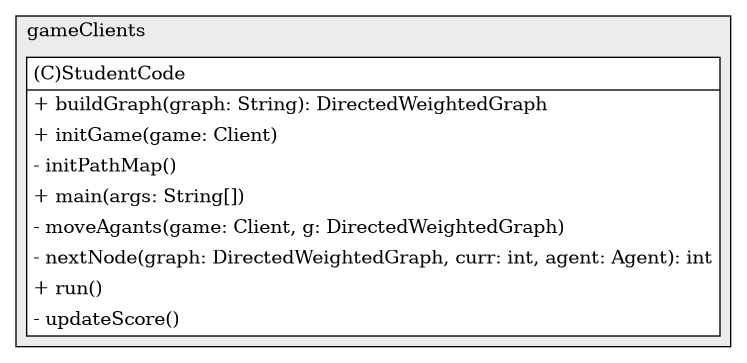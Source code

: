 @startuml

/' diagram meta data start
config=StructureConfiguration;
{
  "projectClassification": {
    "searchMode": "OpenProject", // OpenProject, AllProjects
    "includedProjects": "",
    "pathEndKeywords": "*.impl",
    "isClientPath": "",
    "isClientName": "",
    "isTestPath": "",
    "isTestName": "",
    "isMappingPath": "",
    "isMappingName": "",
    "isDataAccessPath": "",
    "isDataAccessName": "",
    "isDataStructurePath": "",
    "isDataStructureName": "",
    "isInterfaceStructuresPath": "",
    "isInterfaceStructuresName": "",
    "isEntryPointPath": "",
    "isEntryPointName": ""
  },
  "graphRestriction": {
    "classPackageExcludeFilter": "",
    "classPackageIncludeFilter": "",
    "classNameExcludeFilter": "",
    "classNameIncludeFilter": "",
    "methodNameExcludeFilter": "",
    "methodNameIncludeFilter": "",
    "removeByInheritance": "", // inheritance/annotation based filtering is done in a second step
    "removeByAnnotation": "",
    "removeByClassPackage": "", // cleanup the graph after inheritance/annotation based filtering is done
    "removeByClassName": "",
    "cutMappings": false,
    "cutEnum": true,
    "cutTests": true,
    "cutClient": true,
    "cutDataAccess": true,
    "cutInterfaceStructures": true,
    "cutDataStructures": true,
    "cutGetterAndSetter": true,
    "cutConstructors": true
  },
  "graphTraversal": {
    "forwardDepth": 3,
    "backwardDepth": 3,
    "classPackageExcludeFilter": "",
    "classPackageIncludeFilter": "",
    "classNameExcludeFilter": "",
    "classNameIncludeFilter": "",
    "methodNameExcludeFilter": "",
    "methodNameIncludeFilter": "",
    "hideMappings": false,
    "hideDataStructures": false,
    "hidePrivateMethods": true,
    "hideInterfaceCalls": true, // indirection: implementation -> interface (is hidden) -> implementation
    "onlyShowApplicationEntryPoints": false // root node is included
  },
  "details": {
    "aggregation": "GroupByClass", // ByClass, GroupByClass, None
    "showClassGenericTypes": true,
    "showMethods": true,
    "showMethodParameterNames": true,
    "showMethodParameterTypes": true,
    "showMethodReturnType": true,
    "showPackageLevels": 2,
    "showDetailedClassStructure": true
  },
  "rootClass": "gameClients.StudentCode"
}
diagram meta data end '/



digraph g {
    rankdir="TB"
    splines=polyline
    

'nodes 
subgraph cluster_727047606 { 
   	label=gameClients
	labeljust=l
	fillcolor="#ececec"
	style=filled
   
   StudentCode727047606[
	label=<<TABLE BORDER="1" CELLBORDER="0" CELLPADDING="4" CELLSPACING="0">
<TR><TD ALIGN="LEFT" >(C)StudentCode</TD></TR>
<HR/>
<TR><TD ALIGN="LEFT" >+ buildGraph(graph: String): DirectedWeightedGraph</TD></TR>
<TR><TD ALIGN="LEFT" >+ initGame(game: Client)</TD></TR>
<TR><TD ALIGN="LEFT" >- initPathMap()</TD></TR>
<TR><TD ALIGN="LEFT" >+ main(args: String[])</TD></TR>
<TR><TD ALIGN="LEFT" >- moveAgants(game: Client, g: DirectedWeightedGraph)</TD></TR>
<TR><TD ALIGN="LEFT" >- nextNode(graph: DirectedWeightedGraph, curr: int, agent: Agent): int</TD></TR>
<TR><TD ALIGN="LEFT" >+ run()</TD></TR>
<TR><TD ALIGN="LEFT" >- updateScore()</TD></TR>
</TABLE>>
	style=filled
	margin=0
	shape=plaintext
	fillcolor="#FFFFFF"
];
} 

'edges    

    
}
@enduml